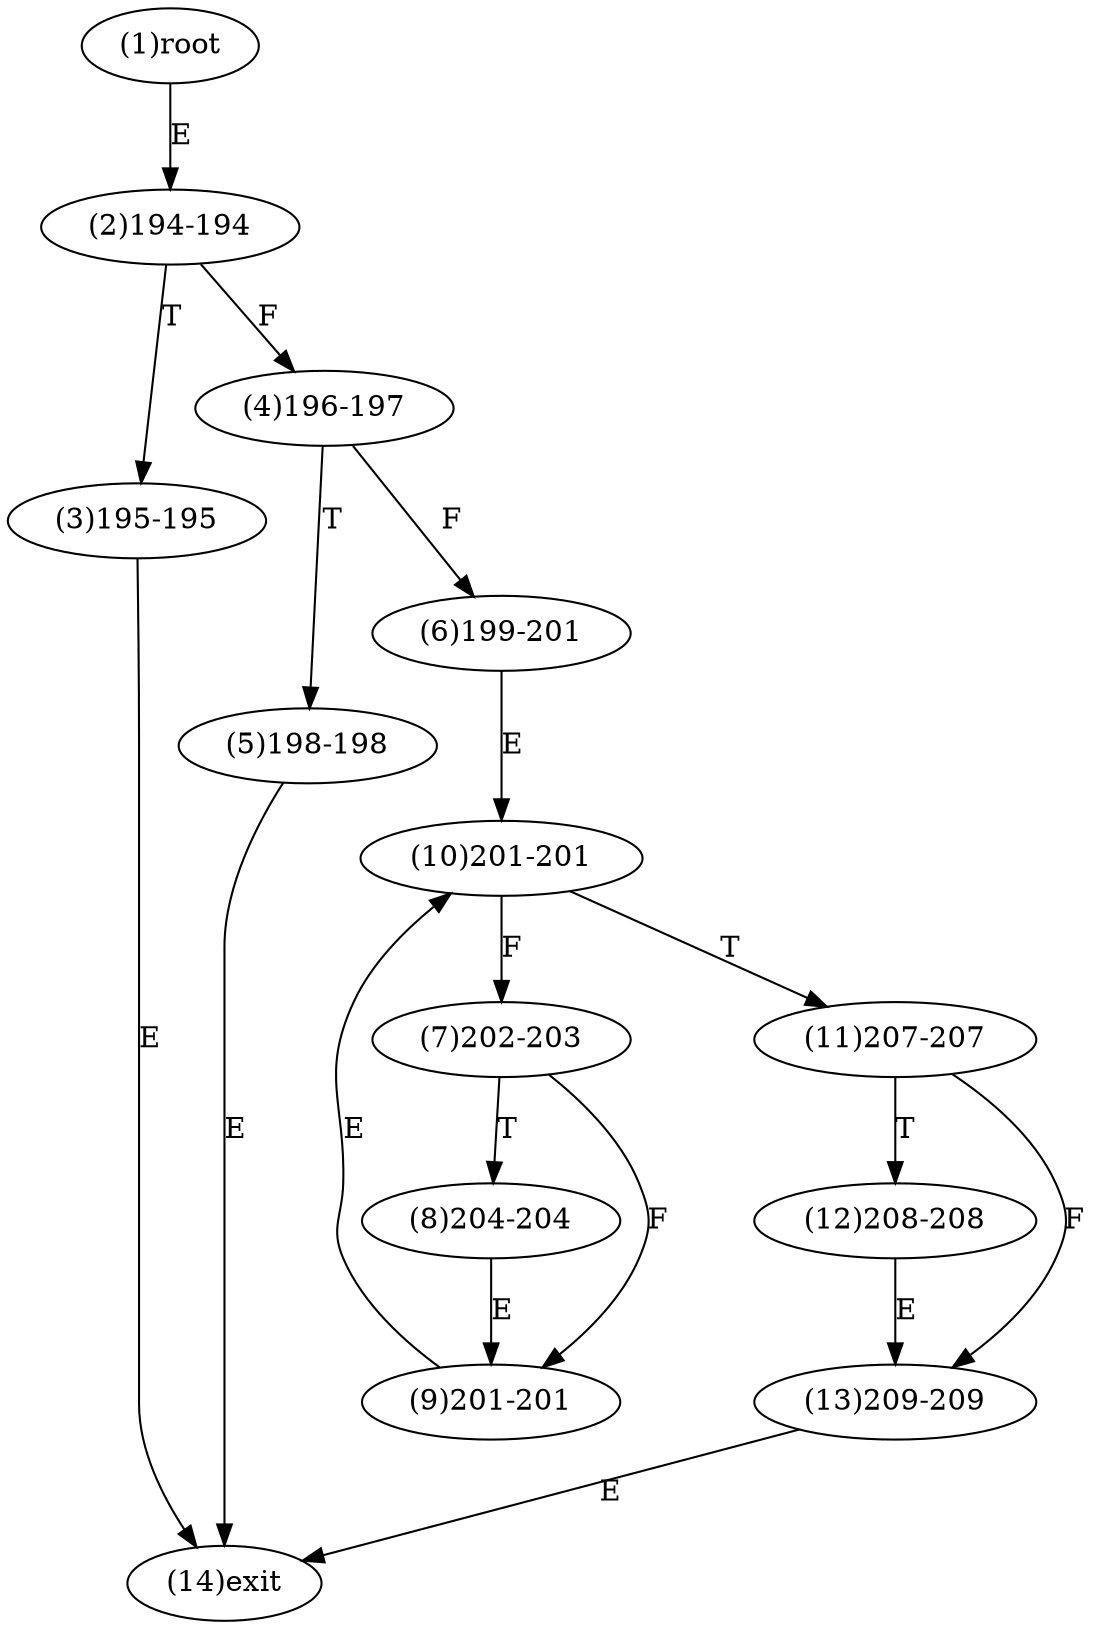 digraph "" { 
1[ label="(1)root"];
2[ label="(2)194-194"];
3[ label="(3)195-195"];
4[ label="(4)196-197"];
5[ label="(5)198-198"];
6[ label="(6)199-201"];
7[ label="(7)202-203"];
8[ label="(8)204-204"];
9[ label="(9)201-201"];
10[ label="(10)201-201"];
11[ label="(11)207-207"];
12[ label="(12)208-208"];
13[ label="(13)209-209"];
14[ label="(14)exit"];
1->2[ label="E"];
2->4[ label="F"];
2->3[ label="T"];
3->14[ label="E"];
4->6[ label="F"];
4->5[ label="T"];
5->14[ label="E"];
6->10[ label="E"];
7->9[ label="F"];
7->8[ label="T"];
8->9[ label="E"];
9->10[ label="E"];
10->7[ label="F"];
10->11[ label="T"];
11->13[ label="F"];
11->12[ label="T"];
12->13[ label="E"];
13->14[ label="E"];
}